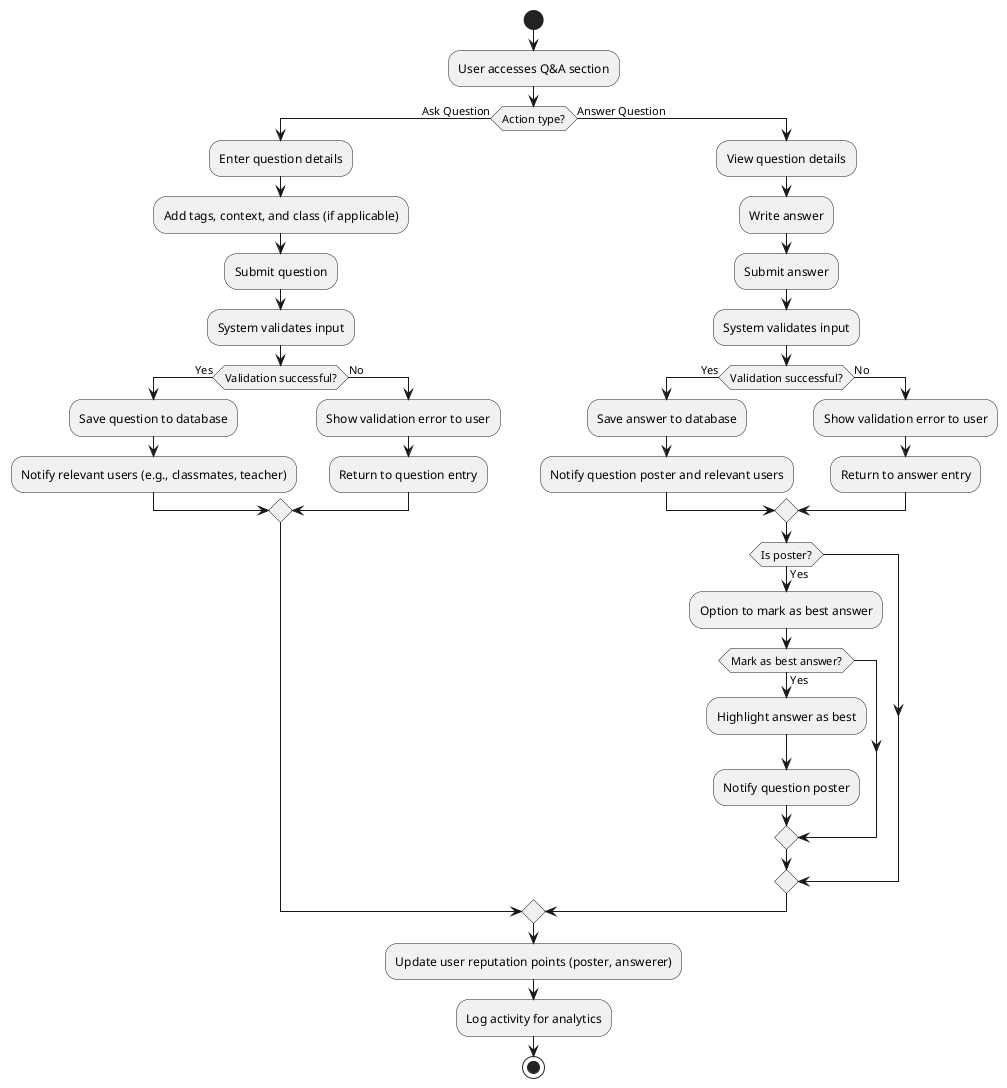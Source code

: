 @startuml qa-participation-activity-diagram

start
:User accesses Q&A section;

if (Action type?) then (Ask Question)
    :Enter question details;
    :Add tags, context, and class (if applicable);
    :Submit question;
    :System validates input;
    if (Validation successful?) then (Yes)
        :Save question to database;
        :Notify relevant users (e.g., classmates, teacher);
    else (No)
        :Show validation error to user;
        :Return to question entry;
    endif
else (Answer Question)
    :View question details;
    :Write answer;
    :Submit answer;
    :System validates input;
    if (Validation successful?) then (Yes)
        :Save answer to database;
        :Notify question poster and relevant users;
    else (No)
        :Show validation error to user;
        :Return to answer entry;
    endif
    if (Is poster?) then (Yes)
        :Option to mark as best answer;
        if (Mark as best answer?) then (Yes)
            :Highlight answer as best;
            :Notify question poster;
        endif
    endif
endif

:Update user reputation points (poster, answerer);
:Log activity for analytics;
stop

@enduml
